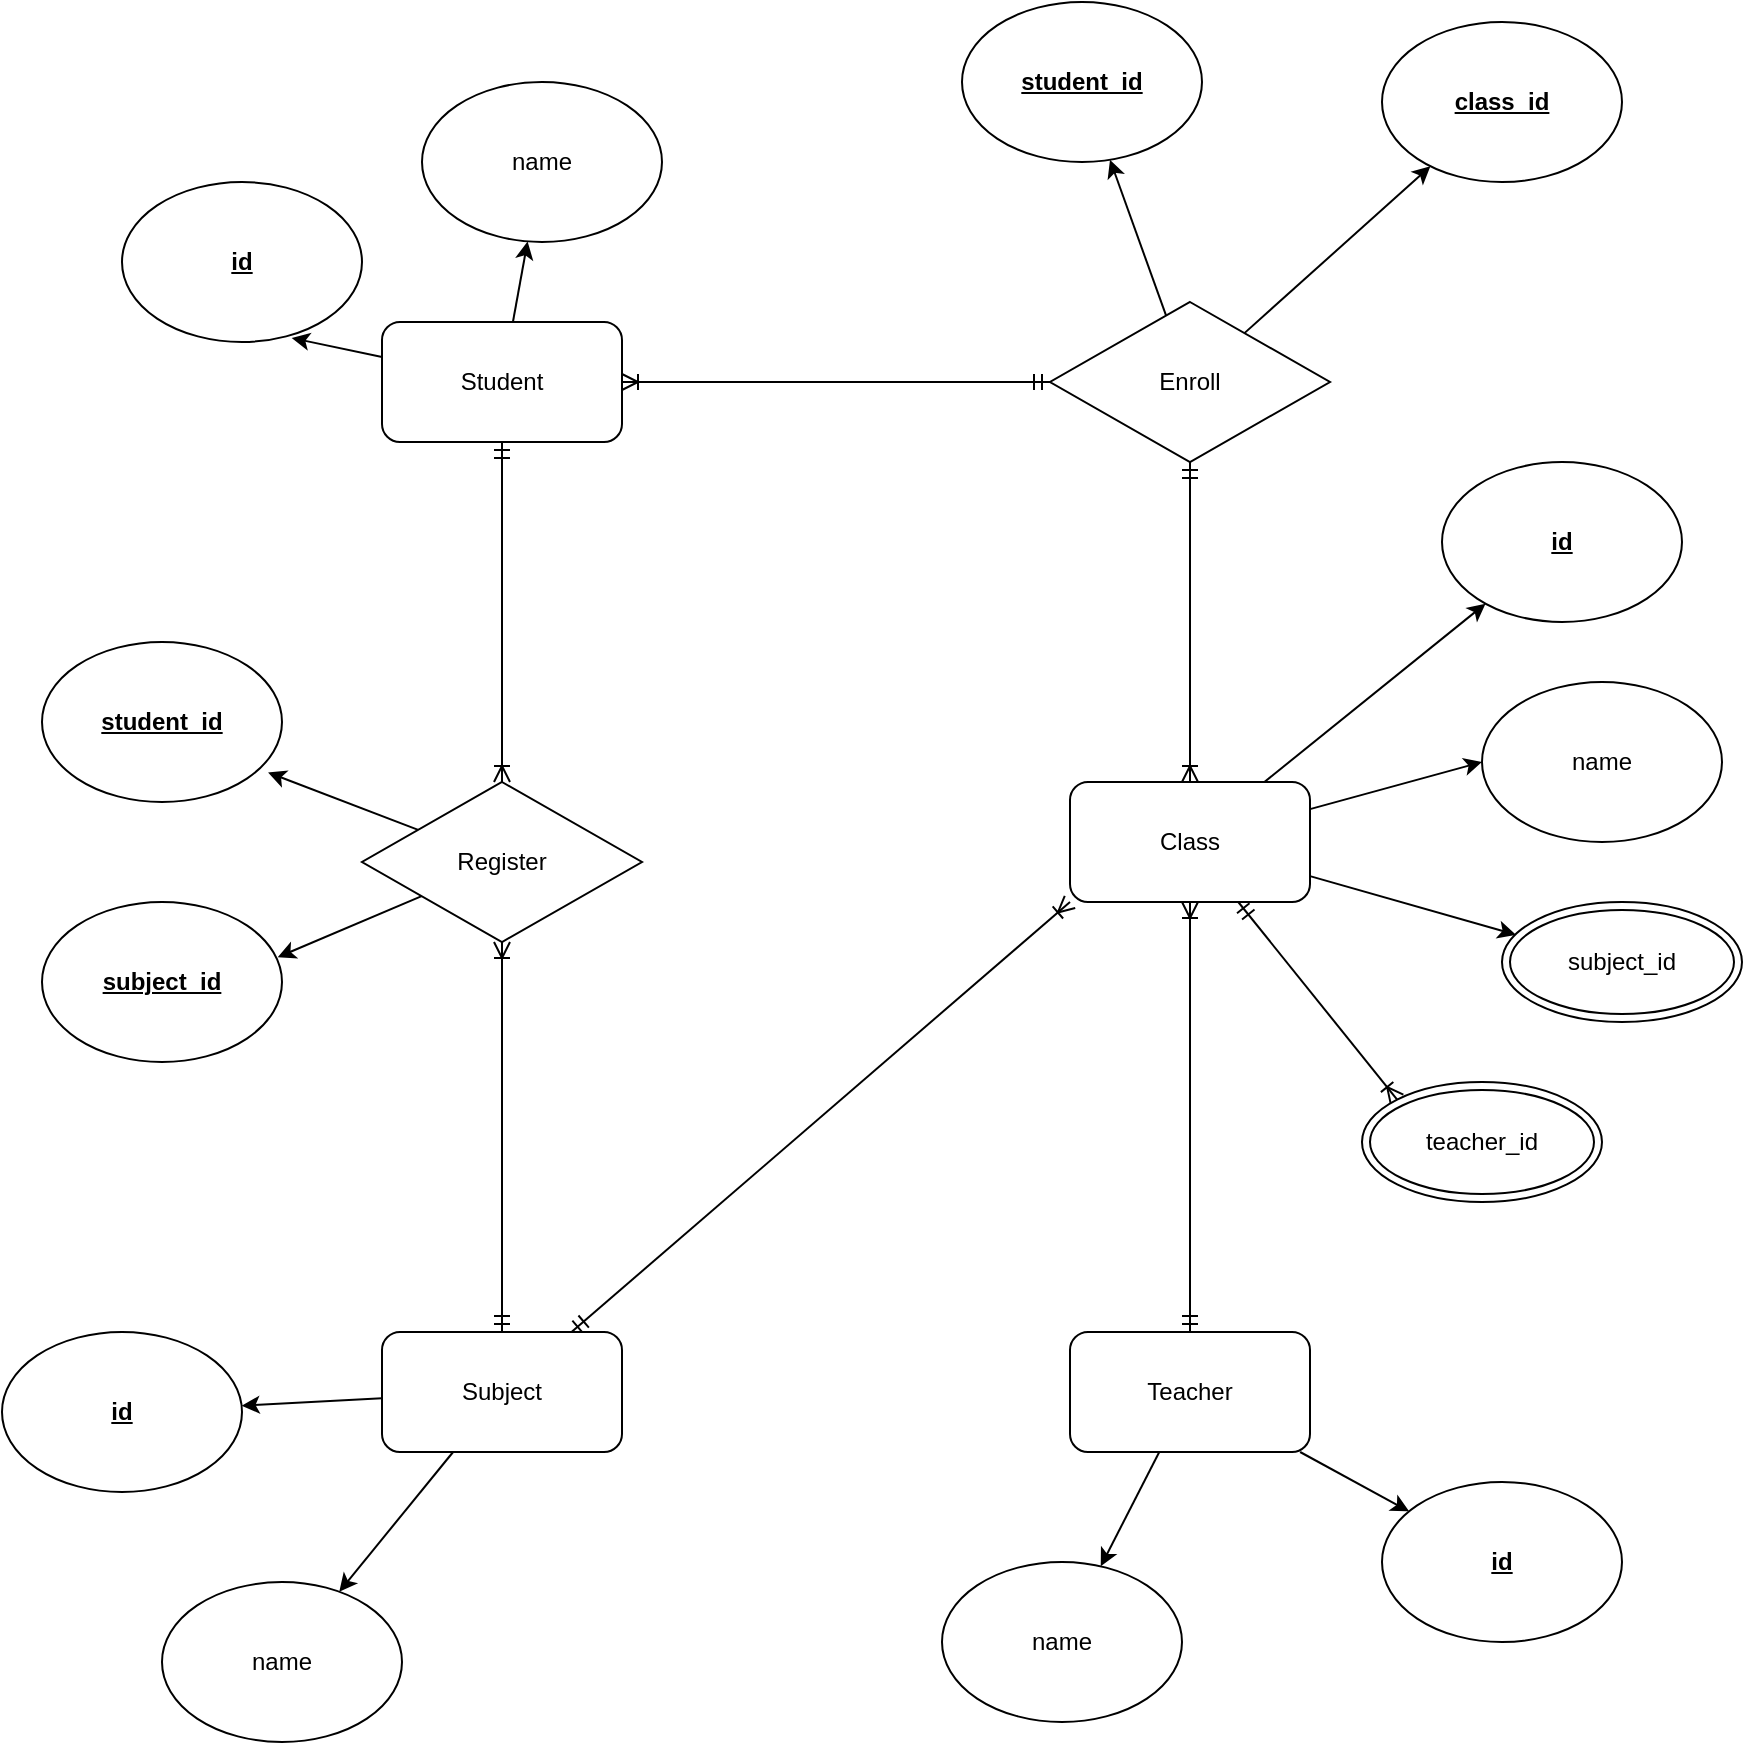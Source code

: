 <mxfile version="15.9.6" type="github">
  <diagram id="5jxAVSTNRqaWHPcTkBvK" name="Page-1">
    <mxGraphModel dx="2424" dy="2060" grid="1" gridSize="10" guides="1" tooltips="1" connect="1" arrows="1" fold="1" page="1" pageScale="1" pageWidth="827" pageHeight="1169" math="0" shadow="0">
      <root>
        <mxCell id="0" />
        <mxCell id="1" parent="0" />
        <mxCell id="VVToO8h7Z9PRj6bhhRa5-3" style="rounded=0;orthogonalLoop=1;jettySize=auto;html=1;" edge="1" parent="1" source="VVToO8h7Z9PRj6bhhRa5-1" target="VVToO8h7Z9PRj6bhhRa5-2">
          <mxGeometry relative="1" as="geometry" />
        </mxCell>
        <mxCell id="VVToO8h7Z9PRj6bhhRa5-7" style="edgeStyle=none;rounded=0;orthogonalLoop=1;jettySize=auto;html=1;" edge="1" parent="1" source="VVToO8h7Z9PRj6bhhRa5-1" target="VVToO8h7Z9PRj6bhhRa5-6">
          <mxGeometry relative="1" as="geometry" />
        </mxCell>
        <mxCell id="VVToO8h7Z9PRj6bhhRa5-41" style="edgeStyle=none;rounded=0;orthogonalLoop=1;jettySize=auto;html=1;entryX=0.5;entryY=1;entryDx=0;entryDy=0;startArrow=ERmandOne;startFill=0;endArrow=ERoneToMany;endFill=0;" edge="1" parent="1" source="VVToO8h7Z9PRj6bhhRa5-1" target="VVToO8h7Z9PRj6bhhRa5-8">
          <mxGeometry relative="1" as="geometry" />
        </mxCell>
        <mxCell id="VVToO8h7Z9PRj6bhhRa5-1" value="Teacher" style="rounded=1;whiteSpace=wrap;html=1;" vertex="1" parent="1">
          <mxGeometry x="424" y="585" width="120" height="60" as="geometry" />
        </mxCell>
        <mxCell id="VVToO8h7Z9PRj6bhhRa5-2" value="id" style="ellipse;whiteSpace=wrap;html=1;fontStyle=5" vertex="1" parent="1">
          <mxGeometry x="580" y="660" width="120" height="80" as="geometry" />
        </mxCell>
        <mxCell id="VVToO8h7Z9PRj6bhhRa5-6" value="name" style="ellipse;whiteSpace=wrap;html=1;" vertex="1" parent="1">
          <mxGeometry x="360" y="700" width="120" height="80" as="geometry" />
        </mxCell>
        <mxCell id="VVToO8h7Z9PRj6bhhRa5-10" style="edgeStyle=none;rounded=0;orthogonalLoop=1;jettySize=auto;html=1;" edge="1" parent="1" source="VVToO8h7Z9PRj6bhhRa5-8" target="VVToO8h7Z9PRj6bhhRa5-9">
          <mxGeometry relative="1" as="geometry" />
        </mxCell>
        <mxCell id="VVToO8h7Z9PRj6bhhRa5-12" style="edgeStyle=none;rounded=0;orthogonalLoop=1;jettySize=auto;html=1;entryX=0;entryY=0.5;entryDx=0;entryDy=0;" edge="1" parent="1" source="VVToO8h7Z9PRj6bhhRa5-8" target="VVToO8h7Z9PRj6bhhRa5-11">
          <mxGeometry relative="1" as="geometry" />
        </mxCell>
        <mxCell id="VVToO8h7Z9PRj6bhhRa5-15" style="edgeStyle=none;rounded=0;orthogonalLoop=1;jettySize=auto;html=1;entryX=0.058;entryY=0.273;entryDx=0;entryDy=0;entryPerimeter=0;" edge="1" parent="1" source="VVToO8h7Z9PRj6bhhRa5-8" target="VVToO8h7Z9PRj6bhhRa5-46">
          <mxGeometry relative="1" as="geometry">
            <mxPoint x="634.099" y="424.239" as="targetPoint" />
          </mxGeometry>
        </mxCell>
        <mxCell id="VVToO8h7Z9PRj6bhhRa5-44" style="edgeStyle=none;rounded=0;orthogonalLoop=1;jettySize=auto;html=1;startArrow=ERmandOne;startFill=0;endArrow=ERoneToMany;endFill=0;exitX=0.5;exitY=1;exitDx=0;exitDy=0;entryX=0.5;entryY=0;entryDx=0;entryDy=0;" edge="1" parent="1" source="VVToO8h7Z9PRj6bhhRa5-20" target="VVToO8h7Z9PRj6bhhRa5-8">
          <mxGeometry relative="1" as="geometry">
            <mxPoint x="340" y="190" as="targetPoint" />
          </mxGeometry>
        </mxCell>
        <mxCell id="VVToO8h7Z9PRj6bhhRa5-48" style="edgeStyle=none;rounded=0;orthogonalLoop=1;jettySize=auto;html=1;entryX=0;entryY=0;entryDx=0;entryDy=0;startArrow=ERmandOne;startFill=0;endArrow=ERoneToMany;endFill=0;" edge="1" parent="1" source="VVToO8h7Z9PRj6bhhRa5-8" target="VVToO8h7Z9PRj6bhhRa5-47">
          <mxGeometry relative="1" as="geometry" />
        </mxCell>
        <mxCell id="VVToO8h7Z9PRj6bhhRa5-8" value="Class" style="rounded=1;whiteSpace=wrap;html=1;" vertex="1" parent="1">
          <mxGeometry x="424" y="310" width="120" height="60" as="geometry" />
        </mxCell>
        <mxCell id="VVToO8h7Z9PRj6bhhRa5-9" value="&lt;b&gt;&lt;u&gt;id&lt;/u&gt;&lt;/b&gt;" style="ellipse;whiteSpace=wrap;html=1;" vertex="1" parent="1">
          <mxGeometry x="610" y="150" width="120" height="80" as="geometry" />
        </mxCell>
        <mxCell id="VVToO8h7Z9PRj6bhhRa5-11" value="name" style="ellipse;whiteSpace=wrap;html=1;" vertex="1" parent="1">
          <mxGeometry x="630" y="260" width="120" height="80" as="geometry" />
        </mxCell>
        <mxCell id="VVToO8h7Z9PRj6bhhRa5-17" style="edgeStyle=none;rounded=0;orthogonalLoop=1;jettySize=auto;html=1;entryX=0.707;entryY=0.975;entryDx=0;entryDy=0;entryPerimeter=0;" edge="1" parent="1" source="VVToO8h7Z9PRj6bhhRa5-13" target="VVToO8h7Z9PRj6bhhRa5-16">
          <mxGeometry relative="1" as="geometry" />
        </mxCell>
        <mxCell id="VVToO8h7Z9PRj6bhhRa5-19" style="edgeStyle=none;rounded=0;orthogonalLoop=1;jettySize=auto;html=1;" edge="1" parent="1" source="VVToO8h7Z9PRj6bhhRa5-13" target="VVToO8h7Z9PRj6bhhRa5-18">
          <mxGeometry relative="1" as="geometry" />
        </mxCell>
        <mxCell id="VVToO8h7Z9PRj6bhhRa5-43" style="edgeStyle=none;rounded=0;orthogonalLoop=1;jettySize=auto;html=1;startArrow=ERmandOne;startFill=0;endArrow=ERoneToMany;endFill=0;exitX=0;exitY=0.5;exitDx=0;exitDy=0;entryX=1;entryY=0.5;entryDx=0;entryDy=0;" edge="1" parent="1" source="VVToO8h7Z9PRj6bhhRa5-20" target="VVToO8h7Z9PRj6bhhRa5-13">
          <mxGeometry relative="1" as="geometry">
            <mxPoint x="300" y="190" as="targetPoint" />
          </mxGeometry>
        </mxCell>
        <mxCell id="VVToO8h7Z9PRj6bhhRa5-13" value="Student" style="rounded=1;whiteSpace=wrap;html=1;glass=0;" vertex="1" parent="1">
          <mxGeometry x="80" y="80" width="120" height="60" as="geometry" />
        </mxCell>
        <mxCell id="VVToO8h7Z9PRj6bhhRa5-16" value="&lt;b&gt;&lt;u&gt;id&lt;/u&gt;&lt;/b&gt;" style="ellipse;whiteSpace=wrap;html=1;" vertex="1" parent="1">
          <mxGeometry x="-50" y="10" width="120" height="80" as="geometry" />
        </mxCell>
        <mxCell id="VVToO8h7Z9PRj6bhhRa5-18" value="name" style="ellipse;whiteSpace=wrap;html=1;" vertex="1" parent="1">
          <mxGeometry x="100" y="-40" width="120" height="80" as="geometry" />
        </mxCell>
        <mxCell id="VVToO8h7Z9PRj6bhhRa5-30" style="edgeStyle=none;rounded=0;orthogonalLoop=1;jettySize=auto;html=1;" edge="1" parent="1" source="VVToO8h7Z9PRj6bhhRa5-20" target="VVToO8h7Z9PRj6bhhRa5-21">
          <mxGeometry relative="1" as="geometry" />
        </mxCell>
        <mxCell id="VVToO8h7Z9PRj6bhhRa5-31" style="edgeStyle=none;rounded=0;orthogonalLoop=1;jettySize=auto;html=1;" edge="1" parent="1" source="VVToO8h7Z9PRj6bhhRa5-20" target="VVToO8h7Z9PRj6bhhRa5-22">
          <mxGeometry relative="1" as="geometry" />
        </mxCell>
        <mxCell id="VVToO8h7Z9PRj6bhhRa5-20" value="Enroll" style="rhombus;whiteSpace=wrap;html=1;glass=0;" vertex="1" parent="1">
          <mxGeometry x="414" y="70" width="140" height="80" as="geometry" />
        </mxCell>
        <mxCell id="VVToO8h7Z9PRj6bhhRa5-21" value="&lt;b&gt;&lt;u&gt;student_id&lt;/u&gt;&lt;/b&gt;" style="ellipse;whiteSpace=wrap;html=1;" vertex="1" parent="1">
          <mxGeometry x="370" y="-80" width="120" height="80" as="geometry" />
        </mxCell>
        <mxCell id="VVToO8h7Z9PRj6bhhRa5-22" value="&lt;b&gt;&lt;u&gt;class_id&lt;/u&gt;&lt;/b&gt;" style="ellipse;whiteSpace=wrap;html=1;" vertex="1" parent="1">
          <mxGeometry x="580" y="-70" width="120" height="80" as="geometry" />
        </mxCell>
        <mxCell id="VVToO8h7Z9PRj6bhhRa5-32" style="edgeStyle=none;rounded=0;orthogonalLoop=1;jettySize=auto;html=1;" edge="1" parent="1" source="VVToO8h7Z9PRj6bhhRa5-26" target="VVToO8h7Z9PRj6bhhRa5-27">
          <mxGeometry relative="1" as="geometry" />
        </mxCell>
        <mxCell id="VVToO8h7Z9PRj6bhhRa5-33" style="edgeStyle=none;rounded=0;orthogonalLoop=1;jettySize=auto;html=1;" edge="1" parent="1" source="VVToO8h7Z9PRj6bhhRa5-26" target="VVToO8h7Z9PRj6bhhRa5-28">
          <mxGeometry relative="1" as="geometry" />
        </mxCell>
        <mxCell id="VVToO8h7Z9PRj6bhhRa5-45" style="edgeStyle=none;rounded=0;orthogonalLoop=1;jettySize=auto;html=1;entryX=0;entryY=1;entryDx=0;entryDy=0;startArrow=ERmandOne;startFill=0;endArrow=ERoneToMany;endFill=0;" edge="1" parent="1" source="VVToO8h7Z9PRj6bhhRa5-26" target="VVToO8h7Z9PRj6bhhRa5-8">
          <mxGeometry relative="1" as="geometry" />
        </mxCell>
        <mxCell id="VVToO8h7Z9PRj6bhhRa5-26" value="Subject" style="rounded=1;whiteSpace=wrap;html=1;" vertex="1" parent="1">
          <mxGeometry x="80" y="585" width="120" height="60" as="geometry" />
        </mxCell>
        <mxCell id="VVToO8h7Z9PRj6bhhRa5-27" value="id" style="ellipse;whiteSpace=wrap;html=1;fontStyle=5" vertex="1" parent="1">
          <mxGeometry x="-110" y="585" width="120" height="80" as="geometry" />
        </mxCell>
        <mxCell id="VVToO8h7Z9PRj6bhhRa5-28" value="name" style="ellipse;whiteSpace=wrap;html=1;" vertex="1" parent="1">
          <mxGeometry x="-30" y="710" width="120" height="80" as="geometry" />
        </mxCell>
        <mxCell id="VVToO8h7Z9PRj6bhhRa5-36" style="edgeStyle=none;rounded=0;orthogonalLoop=1;jettySize=auto;html=1;entryX=0.942;entryY=0.815;entryDx=0;entryDy=0;entryPerimeter=0;" edge="1" parent="1" source="VVToO8h7Z9PRj6bhhRa5-29" target="VVToO8h7Z9PRj6bhhRa5-34">
          <mxGeometry relative="1" as="geometry" />
        </mxCell>
        <mxCell id="VVToO8h7Z9PRj6bhhRa5-37" style="edgeStyle=none;rounded=0;orthogonalLoop=1;jettySize=auto;html=1;entryX=0.982;entryY=0.345;entryDx=0;entryDy=0;entryPerimeter=0;" edge="1" parent="1" source="VVToO8h7Z9PRj6bhhRa5-29" target="VVToO8h7Z9PRj6bhhRa5-35">
          <mxGeometry relative="1" as="geometry" />
        </mxCell>
        <mxCell id="VVToO8h7Z9PRj6bhhRa5-29" value="Register" style="rhombus;whiteSpace=wrap;html=1;glass=0;" vertex="1" parent="1">
          <mxGeometry x="70" y="310" width="140" height="80" as="geometry" />
        </mxCell>
        <mxCell id="VVToO8h7Z9PRj6bhhRa5-34" value="student_id" style="ellipse;whiteSpace=wrap;html=1;fontStyle=5" vertex="1" parent="1">
          <mxGeometry x="-90" y="240" width="120" height="80" as="geometry" />
        </mxCell>
        <mxCell id="VVToO8h7Z9PRj6bhhRa5-35" value="subject_id" style="ellipse;whiteSpace=wrap;html=1;fontStyle=5" vertex="1" parent="1">
          <mxGeometry x="-90" y="370" width="120" height="80" as="geometry" />
        </mxCell>
        <mxCell id="VVToO8h7Z9PRj6bhhRa5-38" value="" style="endArrow=ERoneToMany;startArrow=ERmandOne;html=1;rounded=0;startFill=0;endFill=0;exitX=0.5;exitY=0;exitDx=0;exitDy=0;entryX=0.5;entryY=1;entryDx=0;entryDy=0;" edge="1" parent="1" source="VVToO8h7Z9PRj6bhhRa5-26" target="VVToO8h7Z9PRj6bhhRa5-29">
          <mxGeometry width="50" height="50" relative="1" as="geometry">
            <mxPoint x="320" y="440" as="sourcePoint" />
            <mxPoint x="370" y="390" as="targetPoint" />
          </mxGeometry>
        </mxCell>
        <mxCell id="VVToO8h7Z9PRj6bhhRa5-40" value="" style="endArrow=ERoneToMany;startArrow=ERmandOne;html=1;rounded=0;startFill=0;endFill=0;entryX=0.5;entryY=0;entryDx=0;entryDy=0;exitX=0.5;exitY=1;exitDx=0;exitDy=0;" edge="1" parent="1" source="VVToO8h7Z9PRj6bhhRa5-13" target="VVToO8h7Z9PRj6bhhRa5-29">
          <mxGeometry width="50" height="50" relative="1" as="geometry">
            <mxPoint x="310" y="270" as="sourcePoint" />
            <mxPoint x="300" y="310" as="targetPoint" />
          </mxGeometry>
        </mxCell>
        <mxCell id="VVToO8h7Z9PRj6bhhRa5-46" value="&lt;span&gt;subject_id&lt;/span&gt;" style="ellipse;shape=doubleEllipse;whiteSpace=wrap;html=1;glass=0;" vertex="1" parent="1">
          <mxGeometry x="640" y="370" width="120" height="60" as="geometry" />
        </mxCell>
        <mxCell id="VVToO8h7Z9PRj6bhhRa5-47" value="&lt;span&gt;teacher_id&lt;/span&gt;" style="ellipse;shape=doubleEllipse;whiteSpace=wrap;html=1;glass=0;" vertex="1" parent="1">
          <mxGeometry x="570" y="460" width="120" height="60" as="geometry" />
        </mxCell>
      </root>
    </mxGraphModel>
  </diagram>
</mxfile>
